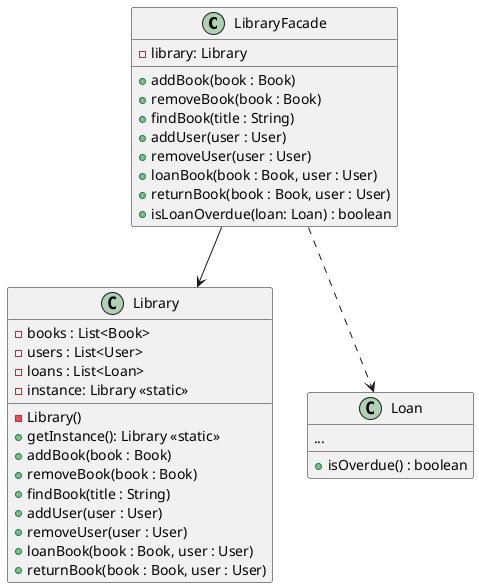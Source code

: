 @startuml
class LibraryFacade {
     - library: Library
     + addBook(book : Book)
     + removeBook(book : Book)
     + findBook(title : String)
     + addUser(user : User)
     + removeUser(user : User)
     + loanBook(book : Book, user : User)
     + returnBook(book : Book, user : User)
     + isLoanOverdue(loan: Loan) : boolean
}

class Library {
    - books : List<Book>
    - users : List<User>
    - loans : List<Loan>
    - instance: Library <<static>>
    - Library()
    + getInstance(): Library <<static>>
    + addBook(book : Book)
    + removeBook(book : Book)
    + findBook(title : String)
    + addUser(user : User)
    + removeUser(user : User)
    + loanBook(book : Book, user : User)
    + returnBook(book : Book, user : User)
}


class Loan {
      ...
    + isOverdue() : boolean
}

LibraryFacade --> Library
LibraryFacade ..> Loan

@enduml